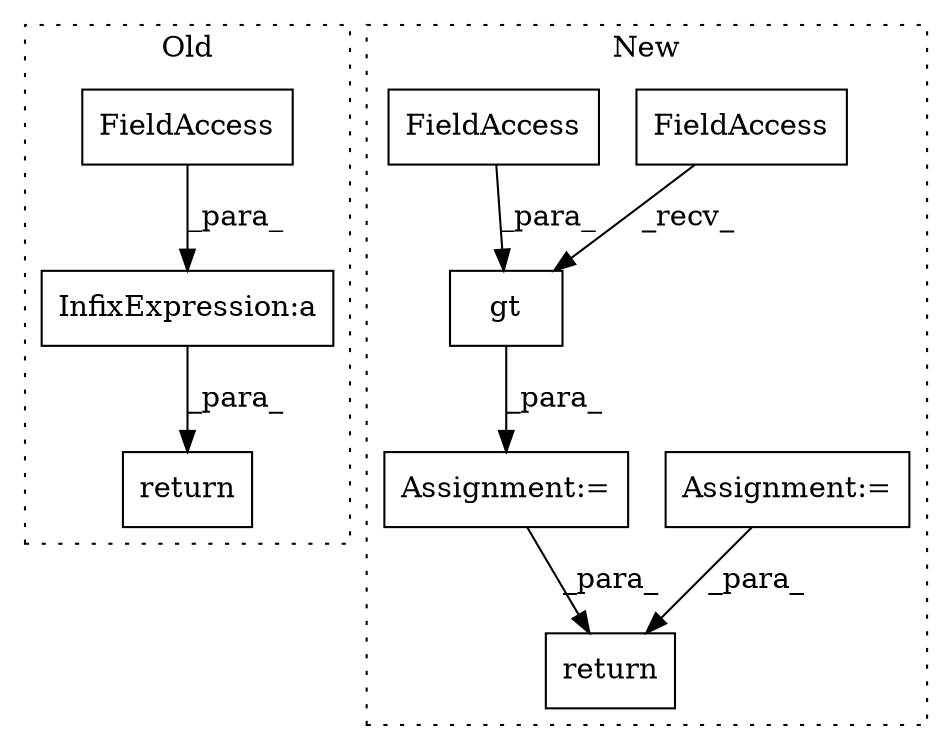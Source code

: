 digraph G {
subgraph cluster0 {
1 [label="return" a="41" s="7104" l="7" shape="box"];
8 [label="InfixExpression:a" a="27" s="7124" l="3" shape="box"];
9 [label="FieldAccess" a="22" s="7127" l="8" shape="box"];
label = "Old";
style="dotted";
}
subgraph cluster1 {
2 [label="gt" a="32" s="6316,6337" l="3,1" shape="box"];
3 [label="Assignment:=" a="7" s="6300" l="2" shape="box"];
4 [label="return" a="41" s="6375" l="7" shape="box"];
5 [label="FieldAccess" a="22" s="6302" l="13" shape="box"];
6 [label="Assignment:=" a="7" s="6221" l="1" shape="box"];
7 [label="FieldAccess" a="22" s="6319" l="18" shape="box"];
label = "New";
style="dotted";
}
2 -> 3 [label="_para_"];
3 -> 4 [label="_para_"];
5 -> 2 [label="_recv_"];
6 -> 4 [label="_para_"];
7 -> 2 [label="_para_"];
8 -> 1 [label="_para_"];
9 -> 8 [label="_para_"];
}